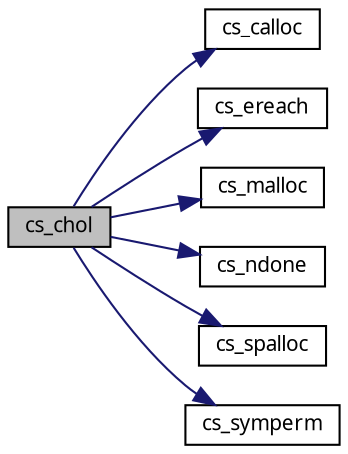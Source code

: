 digraph G
{
  edge [fontname="FreeSans.ttf",fontsize=10,labelfontname="FreeSans.ttf",labelfontsize=10];
  node [fontname="FreeSans.ttf",fontsize=10,shape=record];
  rankdir=LR;
  Node1 [label="cs_chol",height=0.2,width=0.4,color="black", fillcolor="grey75", style="filled" fontcolor="black"];
  Node1 -> Node2 [color="midnightblue",fontsize=10,style="solid",fontname="FreeSans.ttf"];
  Node2 [label="cs_calloc",height=0.2,width=0.4,color="black", fillcolor="white", style="filled",URL="$cs_8c.html#d3e846c0142a1457e8e85bcaf559fb98"];
  Node1 -> Node3 [color="midnightblue",fontsize=10,style="solid",fontname="FreeSans.ttf"];
  Node3 [label="cs_ereach",height=0.2,width=0.4,color="black", fillcolor="white", style="filled",URL="$cs_8c.html#1eedf915abf19ed779bba30ccffde5a3"];
  Node1 -> Node4 [color="midnightblue",fontsize=10,style="solid",fontname="FreeSans.ttf"];
  Node4 [label="cs_malloc",height=0.2,width=0.4,color="black", fillcolor="white", style="filled",URL="$cs_8c.html#4c6c75c54cbdf2f3fd4574a90c2f8a86"];
  Node1 -> Node5 [color="midnightblue",fontsize=10,style="solid",fontname="FreeSans.ttf"];
  Node5 [label="cs_ndone",height=0.2,width=0.4,color="black", fillcolor="white", style="filled",URL="$cs_8c.html#24796e2f78414578fd2b8e7528535cbb"];
  Node1 -> Node6 [color="midnightblue",fontsize=10,style="solid",fontname="FreeSans.ttf"];
  Node6 [label="cs_spalloc",height=0.2,width=0.4,color="black", fillcolor="white", style="filled",URL="$cs_8c.html#ad3a584d9185a4fe4497a36f892b9c72"];
  Node1 -> Node7 [color="midnightblue",fontsize=10,style="solid",fontname="FreeSans.ttf"];
  Node7 [label="cs_symperm",height=0.2,width=0.4,color="black", fillcolor="white", style="filled",URL="$cs_8c.html#3f7a692a1d59e85e601e4ca13c1acffc"];
}
